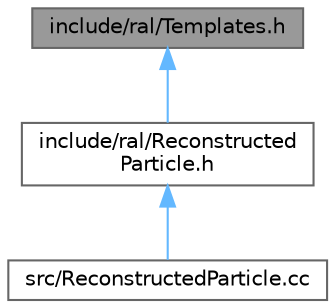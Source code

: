 digraph "include/ral/Templates.h"
{
 // LATEX_PDF_SIZE
  bgcolor="transparent";
  edge [fontname=Helvetica,fontsize=10,labelfontname=Helvetica,labelfontsize=10];
  node [fontname=Helvetica,fontsize=10,shape=box,height=0.2,width=0.4];
  Node1 [id="Node000001",label="include/ral/Templates.h",height=0.2,width=0.4,color="gray40", fillcolor="grey60", style="filled", fontcolor="black",tooltip=" "];
  Node1 -> Node2 [id="edge1_Node000001_Node000002",dir="back",color="steelblue1",style="solid",tooltip=" "];
  Node2 [id="Node000002",label="include/ral/Reconstructed\lParticle.h",height=0.2,width=0.4,color="grey40", fillcolor="white", style="filled",URL="$ReconstructedParticle_8h.html",tooltip=" "];
  Node2 -> Node3 [id="edge2_Node000002_Node000003",dir="back",color="steelblue1",style="solid",tooltip=" "];
  Node3 [id="Node000003",label="src/ReconstructedParticle.cc",height=0.2,width=0.4,color="grey40", fillcolor="white", style="filled",URL="$ReconstructedParticle_8cc.html",tooltip=" "];
}
